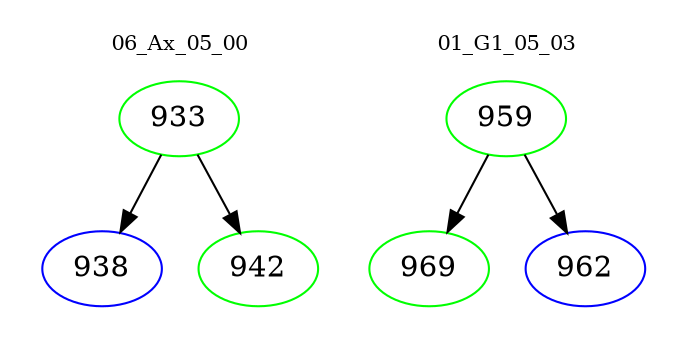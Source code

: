 digraph{
subgraph cluster_0 {
color = white
label = "06_Ax_05_00";
fontsize=10;
T0_933 [label="933", color="green"]
T0_933 -> T0_938 [color="black"]
T0_938 [label="938", color="blue"]
T0_933 -> T0_942 [color="black"]
T0_942 [label="942", color="green"]
}
subgraph cluster_1 {
color = white
label = "01_G1_05_03";
fontsize=10;
T1_959 [label="959", color="green"]
T1_959 -> T1_969 [color="black"]
T1_969 [label="969", color="green"]
T1_959 -> T1_962 [color="black"]
T1_962 [label="962", color="blue"]
}
}
